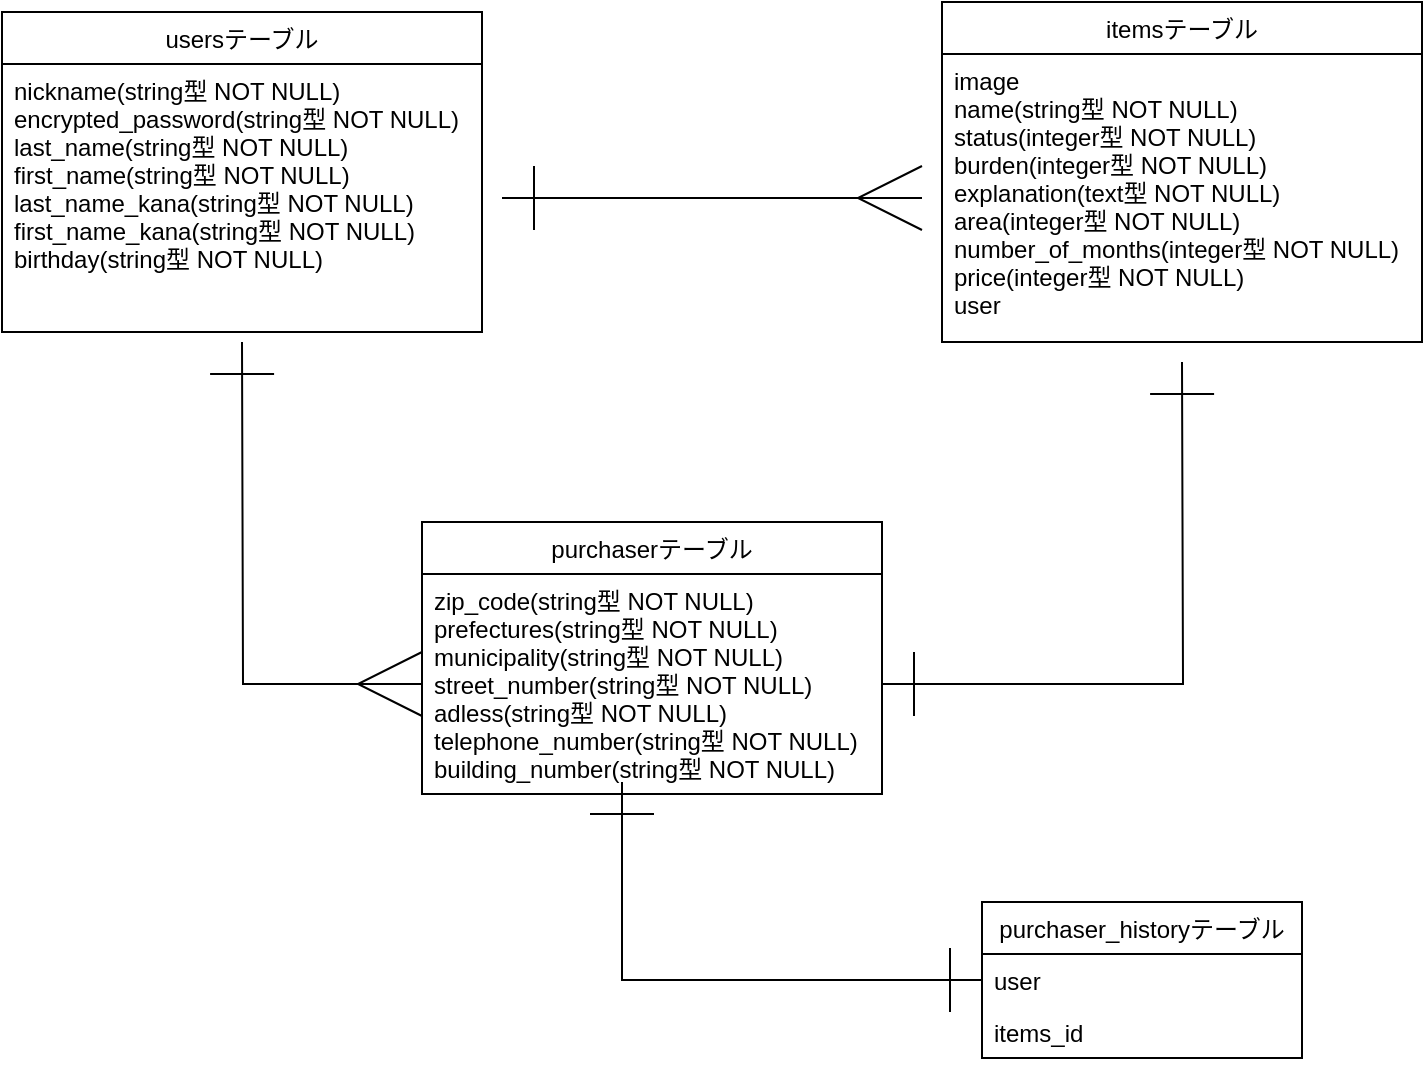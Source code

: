<mxfile version="13.6.5">
    <diagram id="k_jzOrf0NXlFWR7O4JF5" name="ページ1">
        <mxGraphModel dx="1875" dy="680" grid="1" gridSize="10" guides="1" tooltips="1" connect="1" arrows="1" fold="1" page="1" pageScale="1" pageWidth="1169" pageHeight="827" math="0" shadow="0">
            <root>
                <mxCell id="0"/>
                <mxCell id="1" parent="0"/>
                <mxCell id="21" value="itemsテーブル" style="swimlane;fontStyle=0;childLayout=stackLayout;horizontal=1;startSize=26;fillColor=none;horizontalStack=0;resizeParent=1;resizeParentMax=0;resizeLast=0;collapsible=1;marginBottom=0;" parent="1" vertex="1">
                    <mxGeometry x="440" y="120" width="240" height="170" as="geometry"/>
                </mxCell>
                <mxCell id="22" value="image&#10;name(string型 NOT NULL)&#10;status(integer型 NOT NULL)&#10;burden(integer型 NOT NULL)&#10;explanation(text型 NOT NULL)&#10;area(integer型 NOT NULL)&#10;number_of_months(integer型 NOT NULL)&#10;price(integer型 NOT NULL)&#10;user&#10;" style="text;strokeColor=none;fillColor=none;align=left;verticalAlign=top;spacingLeft=4;spacingRight=4;overflow=hidden;rotatable=0;points=[[0,0.5],[1,0.5]];portConstraint=eastwest;" parent="21" vertex="1">
                    <mxGeometry y="26" width="240" height="144" as="geometry"/>
                </mxCell>
                <mxCell id="33" style="edgeStyle=orthogonalEdgeStyle;rounded=0;orthogonalLoop=1;jettySize=auto;html=1;startArrow=ERone;startFill=0;endArrow=ERmany;endFill=0;strokeWidth=1;endSize=30;startSize=30;" parent="1" edge="1">
                    <mxGeometry relative="1" as="geometry">
                        <mxPoint x="220" y="218" as="sourcePoint"/>
                        <mxPoint x="430" y="218" as="targetPoint"/>
                        <Array as="points">
                            <mxPoint x="400" y="218"/>
                            <mxPoint x="400" y="218"/>
                        </Array>
                    </mxGeometry>
                </mxCell>
                <mxCell id="25" value="purchaserテーブル" style="swimlane;fontStyle=0;childLayout=stackLayout;horizontal=1;startSize=26;fillColor=none;horizontalStack=0;resizeParent=1;resizeParentMax=0;resizeLast=0;collapsible=1;marginBottom=0;" parent="1" vertex="1">
                    <mxGeometry x="180" y="380" width="230" height="136" as="geometry"/>
                </mxCell>
                <mxCell id="26" value="zip_code(string型 NOT NULL)&#10;prefectures(string型 NOT NULL)&#10;municipality(string型 NOT NULL)&#10;street_number(string型 NOT NULL)&#10;adless(string型 NOT NULL)&#10;telephone_number(string型 NOT NULL)&#10;building_number(string型 NOT NULL)" style="text;strokeColor=none;fillColor=none;align=left;verticalAlign=top;spacingLeft=4;spacingRight=4;overflow=hidden;rotatable=0;points=[[0,0.5],[1,0.5]];portConstraint=eastwest;" parent="25" vertex="1">
                    <mxGeometry y="26" width="230" height="110" as="geometry"/>
                </mxCell>
                <mxCell id="38" style="edgeStyle=orthogonalEdgeStyle;rounded=0;orthogonalLoop=1;jettySize=auto;html=1;startArrow=ERmany;startFill=0;startSize=30;endArrow=ERone;endFill=0;endSize=30;strokeWidth=1;" parent="1" source="26" edge="1">
                    <mxGeometry relative="1" as="geometry">
                        <mxPoint x="90" y="290" as="targetPoint"/>
                    </mxGeometry>
                </mxCell>
                <mxCell id="39" style="edgeStyle=orthogonalEdgeStyle;rounded=0;orthogonalLoop=1;jettySize=auto;html=1;exitX=1;exitY=0.5;exitDx=0;exitDy=0;startArrow=ERone;startFill=0;startSize=30;endArrow=ERone;endFill=0;endSize=30;strokeWidth=1;" parent="1" source="26" edge="1">
                    <mxGeometry relative="1" as="geometry">
                        <mxPoint x="560" y="300" as="targetPoint"/>
                    </mxGeometry>
                </mxCell>
                <mxCell id="40" style="edgeStyle=orthogonalEdgeStyle;rounded=0;orthogonalLoop=1;jettySize=auto;html=1;startArrow=ERone;startFill=0;startSize=30;endArrow=ERone;endFill=0;endSize=30;strokeWidth=1;" parent="1" source="29" edge="1">
                    <mxGeometry relative="1" as="geometry">
                        <mxPoint x="280" y="510" as="targetPoint"/>
                        <Array as="points">
                            <mxPoint x="280" y="609"/>
                        </Array>
                    </mxGeometry>
                </mxCell>
                <mxCell id="29" value="purchaser_historyテーブル" style="swimlane;fontStyle=0;childLayout=stackLayout;horizontal=1;startSize=26;fillColor=none;horizontalStack=0;resizeParent=1;resizeParentMax=0;resizeLast=0;collapsible=1;marginBottom=0;" parent="1" vertex="1">
                    <mxGeometry x="460" y="570" width="160" height="78" as="geometry"/>
                </mxCell>
                <mxCell id="30" value="user" style="text;strokeColor=none;fillColor=none;align=left;verticalAlign=top;spacingLeft=4;spacingRight=4;overflow=hidden;rotatable=0;points=[[0,0.5],[1,0.5]];portConstraint=eastwest;" parent="29" vertex="1">
                    <mxGeometry y="26" width="160" height="26" as="geometry"/>
                </mxCell>
                <mxCell id="31" value="items_id" style="text;strokeColor=none;fillColor=none;align=left;verticalAlign=top;spacingLeft=4;spacingRight=4;overflow=hidden;rotatable=0;points=[[0,0.5],[1,0.5]];portConstraint=eastwest;" parent="29" vertex="1">
                    <mxGeometry y="52" width="160" height="26" as="geometry"/>
                </mxCell>
                <mxCell id="17" value="usersテーブル" style="swimlane;fontStyle=0;childLayout=stackLayout;horizontal=1;startSize=26;fillColor=none;horizontalStack=0;resizeParent=1;resizeParentMax=0;resizeLast=0;collapsible=1;marginBottom=0;" parent="1" vertex="1">
                    <mxGeometry x="-30" y="125" width="240" height="160" as="geometry"/>
                </mxCell>
                <mxCell id="19" value="nickname(string型 NOT NULL) &#10;encrypted_password(string型 NOT NULL)&#10;last_name(string型 NOT NULL)&#10;first_name(string型 NOT NULL)&#10;last_name_kana(string型 NOT NULL)&#10;first_name_kana(string型 NOT NULL)&#10;birthday(string型 NOT NULL)&#10;" style="text;strokeColor=none;fillColor=none;align=left;verticalAlign=top;spacingLeft=4;spacingRight=4;overflow=hidden;rotatable=0;points=[[0,0.5],[1,0.5]];portConstraint=eastwest;" parent="17" vertex="1">
                    <mxGeometry y="26" width="240" height="134" as="geometry"/>
                </mxCell>
            </root>
        </mxGraphModel>
    </diagram>
</mxfile>